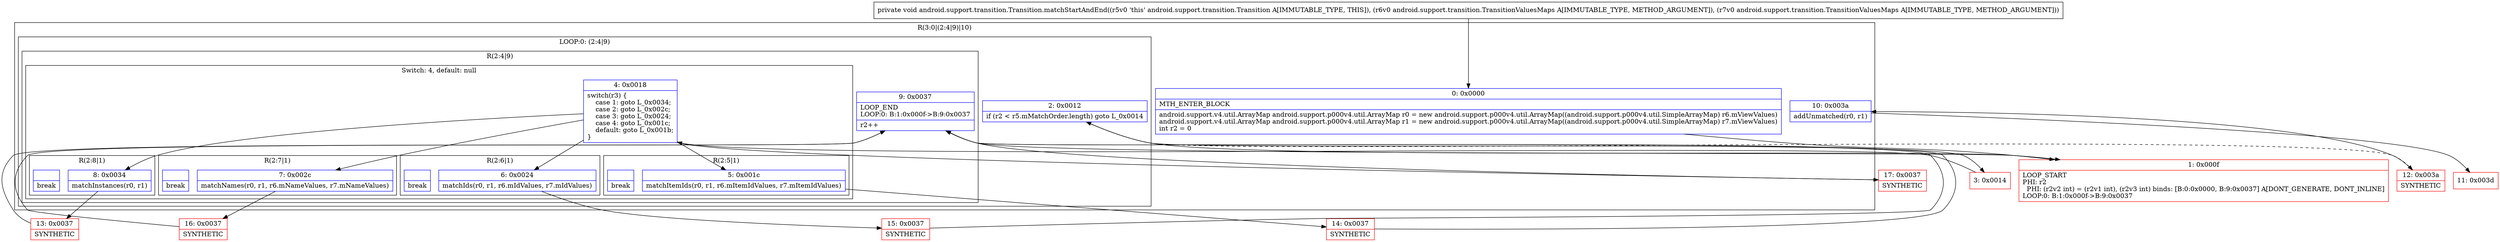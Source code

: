digraph "CFG forandroid.support.transition.Transition.matchStartAndEnd(Landroid\/support\/transition\/TransitionValuesMaps;Landroid\/support\/transition\/TransitionValuesMaps;)V" {
subgraph cluster_Region_685428457 {
label = "R(3:0|(2:4|9)|10)";
node [shape=record,color=blue];
Node_0 [shape=record,label="{0\:\ 0x0000|MTH_ENTER_BLOCK\l|android.support.v4.util.ArrayMap android.support.p000v4.util.ArrayMap r0 = new android.support.p000v4.util.ArrayMap((android.support.p000v4.util.SimpleArrayMap) r6.mViewValues)\landroid.support.v4.util.ArrayMap android.support.p000v4.util.ArrayMap r1 = new android.support.p000v4.util.ArrayMap((android.support.p000v4.util.SimpleArrayMap) r7.mViewValues)\lint r2 = 0\l}"];
subgraph cluster_LoopRegion_339004627 {
label = "LOOP:0: (2:4|9)";
node [shape=record,color=blue];
Node_2 [shape=record,label="{2\:\ 0x0012|if (r2 \< r5.mMatchOrder.length) goto L_0x0014\l}"];
subgraph cluster_Region_1350169011 {
label = "R(2:4|9)";
node [shape=record,color=blue];
subgraph cluster_SwitchRegion_862589435 {
label = "Switch: 4, default: null";
node [shape=record,color=blue];
Node_4 [shape=record,label="{4\:\ 0x0018|switch(r3) \{\l    case 1: goto L_0x0034;\l    case 2: goto L_0x002c;\l    case 3: goto L_0x0024;\l    case 4: goto L_0x001c;\l    default: goto L_0x001b;\l\}\l}"];
subgraph cluster_Region_1886093873 {
label = "R(2:8|1)";
node [shape=record,color=blue];
Node_8 [shape=record,label="{8\:\ 0x0034|matchInstances(r0, r1)\l}"];
Node_InsnContainer_1448493277 [shape=record,label="{|break\l}"];
}
subgraph cluster_Region_847911633 {
label = "R(2:7|1)";
node [shape=record,color=blue];
Node_7 [shape=record,label="{7\:\ 0x002c|matchNames(r0, r1, r6.mNameValues, r7.mNameValues)\l}"];
Node_InsnContainer_1237619995 [shape=record,label="{|break\l}"];
}
subgraph cluster_Region_50115885 {
label = "R(2:6|1)";
node [shape=record,color=blue];
Node_6 [shape=record,label="{6\:\ 0x0024|matchIds(r0, r1, r6.mIdValues, r7.mIdValues)\l}"];
Node_InsnContainer_2074385060 [shape=record,label="{|break\l}"];
}
subgraph cluster_Region_2091879965 {
label = "R(2:5|1)";
node [shape=record,color=blue];
Node_5 [shape=record,label="{5\:\ 0x001c|matchItemIds(r0, r1, r6.mItemIdValues, r7.mItemIdValues)\l}"];
Node_InsnContainer_413317602 [shape=record,label="{|break\l}"];
}
}
Node_9 [shape=record,label="{9\:\ 0x0037|LOOP_END\lLOOP:0: B:1:0x000f\-\>B:9:0x0037\l|r2++\l}"];
}
}
Node_10 [shape=record,label="{10\:\ 0x003a|addUnmatched(r0, r1)\l}"];
}
Node_1 [shape=record,color=red,label="{1\:\ 0x000f|LOOP_START\lPHI: r2 \l  PHI: (r2v2 int) = (r2v1 int), (r2v3 int) binds: [B:0:0x0000, B:9:0x0037] A[DONT_GENERATE, DONT_INLINE]\lLOOP:0: B:1:0x000f\-\>B:9:0x0037\l}"];
Node_3 [shape=record,color=red,label="{3\:\ 0x0014}"];
Node_11 [shape=record,color=red,label="{11\:\ 0x003d}"];
Node_12 [shape=record,color=red,label="{12\:\ 0x003a|SYNTHETIC\l}"];
Node_13 [shape=record,color=red,label="{13\:\ 0x0037|SYNTHETIC\l}"];
Node_14 [shape=record,color=red,label="{14\:\ 0x0037|SYNTHETIC\l}"];
Node_15 [shape=record,color=red,label="{15\:\ 0x0037|SYNTHETIC\l}"];
Node_16 [shape=record,color=red,label="{16\:\ 0x0037|SYNTHETIC\l}"];
Node_17 [shape=record,color=red,label="{17\:\ 0x0037|SYNTHETIC\l}"];
MethodNode[shape=record,label="{private void android.support.transition.Transition.matchStartAndEnd((r5v0 'this' android.support.transition.Transition A[IMMUTABLE_TYPE, THIS]), (r6v0 android.support.transition.TransitionValuesMaps A[IMMUTABLE_TYPE, METHOD_ARGUMENT]), (r7v0 android.support.transition.TransitionValuesMaps A[IMMUTABLE_TYPE, METHOD_ARGUMENT])) }"];
MethodNode -> Node_0;
Node_0 -> Node_1;
Node_2 -> Node_3;
Node_2 -> Node_12[style=dashed];
Node_4 -> Node_5;
Node_4 -> Node_6;
Node_4 -> Node_7;
Node_4 -> Node_8;
Node_4 -> Node_17;
Node_8 -> Node_13;
Node_7 -> Node_16;
Node_6 -> Node_15;
Node_5 -> Node_14;
Node_9 -> Node_1;
Node_10 -> Node_11;
Node_1 -> Node_2;
Node_3 -> Node_4;
Node_12 -> Node_10;
Node_13 -> Node_9;
Node_14 -> Node_9;
Node_15 -> Node_9;
Node_16 -> Node_9;
Node_17 -> Node_9;
}

